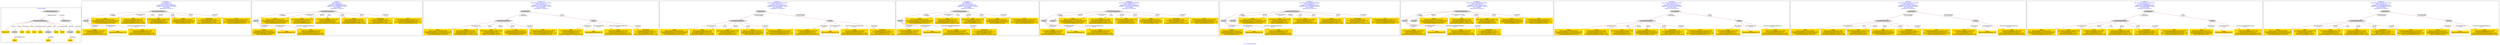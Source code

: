 digraph n0 {
fontcolor="blue"
remincross="true"
label="s10-s-18-artworks.json"
subgraph cluster_0 {
label="1-correct model"
n2[style="filled",color="white",fillcolor="lightgray",label="CulturalHeritageObject1"];
n3[shape="plaintext",style="filled",fillcolor="gold",label="dateCreated"];
n4[style="filled",color="white",fillcolor="lightgray",label="Person1"];
n5[shape="plaintext",style="filled",fillcolor="gold",label="values"];
n6[shape="plaintext",style="filled",fillcolor="gold",label="values"];
n7[shape="plaintext",style="filled",fillcolor="gold",label="values"];
n8[shape="plaintext",style="filled",fillcolor="gold",label="values"];
n9[style="filled",color="white",fillcolor="lightgray",label="Concept1"];
n10[shape="plaintext",style="filled",fillcolor="gold",label="values"];
n11[shape="plaintext",style="filled",fillcolor="gold",label="values"];
n12[style="filled",color="white",fillcolor="lightgray",label="Concept2"];
n13[shape="plaintext",style="filled",fillcolor="gold",label="values"];
n14[style="filled",color="white",fillcolor="lightgray",label="EuropeanaAggregation1"];
n15[style="filled",color="white",fillcolor="lightgray",label="WebResource1"];
n16[shape="plaintext",style="filled",fillcolor="gold",label="values"];
n17[shape="plaintext",style="filled",fillcolor="gold",label="values"];
n18[shape="plaintext",style="filled",fillcolor="gold",label="values"];
}
subgraph cluster_1 {
label="candidate 0\nlink coherence:1.0\nnode coherence:1.0\nconfidence:0.4543337798090914\nmapping score:0.6144075562326601\ncost:9.99999\n-precision:0.5-recall:0.31"
n20[style="filled",color="white",fillcolor="lightgray",label="CulturalHeritageObject1"];
n21[style="filled",color="white",fillcolor="lightgray",label="Person1"];
n22[shape="plaintext",style="filled",fillcolor="gold",label="values\n[Person,nameOfThePerson,0.941]\n[CulturalHeritageObject,accessionNumber,0.036]\n[CulturalHeritageObject,provenance,0.022]\n[CulturalHeritageObject,title,0.002]"];
n23[shape="plaintext",style="filled",fillcolor="gold",label="values\n[CulturalHeritageObject,title,0.369]\n[Person,dateOfDeath,0.342]\n[Person,nameOfThePerson,0.18]\n[CulturalHeritageObject,provenance,0.109]"];
n24[shape="plaintext",style="filled",fillcolor="gold",label="values\n[Person,nameOfThePerson,1.0]"];
n25[shape="plaintext",style="filled",fillcolor="gold",label="values\n[CulturalHeritageObject,title,0.528]\n[Person,nameOfThePerson,0.29]\n[CulturalHeritageObject,provenance,0.128]\n[Person,countryAssociatedWithThePerson,0.054]"];
n26[shape="plaintext",style="filled",fillcolor="gold",label="values\n[Person,nameOfThePerson,0.438]\n[CulturalHeritageObject,title,0.352]\n[CulturalHeritageObject,extent,0.171]\n[CulturalHeritageObject,provenance,0.038]"];
n27[shape="plaintext",style="filled",fillcolor="gold",label="values\n[CulturalHeritageObject,medium,0.925]\n[Concept,prefLabel,0.074]\n[CulturalHeritageObject,title,0.0]\n[Person,nameOfThePerson,0.0]"];
n28[shape="plaintext",style="filled",fillcolor="gold",label="values\n[Person,nameOfThePerson,0.812]\n[CulturalHeritageObject,provenance,0.1]\n[CulturalHeritageObject,extent,0.085]\n[Person,dateOfDeath,0.003]"];
n29[shape="plaintext",style="filled",fillcolor="gold",label="dateCreated\n[Person,dateOfDeath,0.583]\n[CulturalHeritageObject,created,0.38]\n[Person,dateOfBirth,0.031]\n[CulturalHeritageObject,provenance,0.005]"];
n30[shape="plaintext",style="filled",fillcolor="gold",label="values\n[CulturalHeritageObject,provenance,0.914]\n[CulturalHeritageObject,title,0.049]\n[Person,countryAssociatedWithThePerson,0.023]\n[Person,nameOfThePerson,0.015]"];
}
subgraph cluster_2 {
label="candidate 1\nlink coherence:1.0\nnode coherence:1.0\nconfidence:0.4280898094352362\nmapping score:0.6056595661080416\ncost:9.99999\n-precision:0.5-recall:0.31"
n32[style="filled",color="white",fillcolor="lightgray",label="CulturalHeritageObject1"];
n33[style="filled",color="white",fillcolor="lightgray",label="Person1"];
n34[shape="plaintext",style="filled",fillcolor="gold",label="values\n[Person,nameOfThePerson,0.941]\n[CulturalHeritageObject,accessionNumber,0.036]\n[CulturalHeritageObject,provenance,0.022]\n[CulturalHeritageObject,title,0.002]"];
n35[shape="plaintext",style="filled",fillcolor="gold",label="values\n[Person,nameOfThePerson,0.812]\n[CulturalHeritageObject,provenance,0.1]\n[CulturalHeritageObject,extent,0.085]\n[Person,dateOfDeath,0.003]"];
n36[shape="plaintext",style="filled",fillcolor="gold",label="values\n[Person,nameOfThePerson,1.0]"];
n37[shape="plaintext",style="filled",fillcolor="gold",label="values\n[CulturalHeritageObject,title,0.528]\n[Person,nameOfThePerson,0.29]\n[CulturalHeritageObject,provenance,0.128]\n[Person,countryAssociatedWithThePerson,0.054]"];
n38[shape="plaintext",style="filled",fillcolor="gold",label="values\n[CulturalHeritageObject,medium,0.925]\n[Concept,prefLabel,0.074]\n[CulturalHeritageObject,title,0.0]\n[Person,nameOfThePerson,0.0]"];
n39[shape="plaintext",style="filled",fillcolor="gold",label="values\n[CulturalHeritageObject,title,0.369]\n[Person,dateOfDeath,0.342]\n[Person,nameOfThePerson,0.18]\n[CulturalHeritageObject,provenance,0.109]"];
n40[shape="plaintext",style="filled",fillcolor="gold",label="values\n[Person,nameOfThePerson,0.438]\n[CulturalHeritageObject,title,0.352]\n[CulturalHeritageObject,extent,0.171]\n[CulturalHeritageObject,provenance,0.038]"];
n41[shape="plaintext",style="filled",fillcolor="gold",label="dateCreated\n[Person,dateOfDeath,0.583]\n[CulturalHeritageObject,created,0.38]\n[Person,dateOfBirth,0.031]\n[CulturalHeritageObject,provenance,0.005]"];
n42[shape="plaintext",style="filled",fillcolor="gold",label="values\n[CulturalHeritageObject,provenance,0.914]\n[CulturalHeritageObject,title,0.049]\n[Person,countryAssociatedWithThePerson,0.023]\n[Person,nameOfThePerson,0.015]"];
}
subgraph cluster_3 {
label="candidate 10\nlink coherence:0.8181818181818182\nnode coherence:1.0\nconfidence:0.415577982461813\nmapping score:0.6014889571169006\ncost:209.010002\n-precision:0.27-recall:0.19"
n44[style="filled",color="white",fillcolor="lightgray",label="ProvidedCHO1"];
n45[style="filled",color="white",fillcolor="lightgray",label="CulturalHeritageObject1"];
n46[style="filled",color="white",fillcolor="lightgray",label="Person1"];
n47[shape="plaintext",style="filled",fillcolor="gold",label="values\n[Person,nameOfThePerson,0.941]\n[CulturalHeritageObject,accessionNumber,0.036]\n[CulturalHeritageObject,provenance,0.022]\n[CulturalHeritageObject,title,0.002]"];
n48[shape="plaintext",style="filled",fillcolor="gold",label="values\n[CulturalHeritageObject,title,0.369]\n[Person,dateOfDeath,0.342]\n[Person,nameOfThePerson,0.18]\n[CulturalHeritageObject,provenance,0.109]"];
n49[shape="plaintext",style="filled",fillcolor="gold",label="values\n[Person,nameOfThePerson,1.0]"];
n50[shape="plaintext",style="filled",fillcolor="gold",label="values\n[CulturalHeritageObject,title,0.528]\n[Person,nameOfThePerson,0.29]\n[CulturalHeritageObject,provenance,0.128]\n[Person,countryAssociatedWithThePerson,0.054]"];
n51[shape="plaintext",style="filled",fillcolor="gold",label="values\n[Person,nameOfThePerson,0.438]\n[CulturalHeritageObject,title,0.352]\n[CulturalHeritageObject,extent,0.171]\n[CulturalHeritageObject,provenance,0.038]"];
n52[shape="plaintext",style="filled",fillcolor="gold",label="values\n[CulturalHeritageObject,medium,0.925]\n[Concept,prefLabel,0.074]\n[CulturalHeritageObject,title,0.0]\n[Person,nameOfThePerson,0.0]"];
n53[shape="plaintext",style="filled",fillcolor="gold",label="dateCreated\n[Person,dateOfDeath,0.583]\n[CulturalHeritageObject,created,0.38]\n[Person,dateOfBirth,0.031]\n[CulturalHeritageObject,provenance,0.005]"];
n54[shape="plaintext",style="filled",fillcolor="gold",label="values\n[Person,nameOfThePerson,0.812]\n[CulturalHeritageObject,provenance,0.1]\n[CulturalHeritageObject,extent,0.085]\n[Person,dateOfDeath,0.003]"];
n55[shape="plaintext",style="filled",fillcolor="gold",label="values\n[CulturalHeritageObject,provenance,0.914]\n[CulturalHeritageObject,title,0.049]\n[Person,countryAssociatedWithThePerson,0.023]\n[Person,nameOfThePerson,0.015]"];
}
subgraph cluster_4 {
label="candidate 11\nlink coherence:0.8181818181818182\nnode coherence:1.0\nconfidence:0.415577982461813\nmapping score:0.6014889571169006\ncost:209.020004\n-precision:0.27-recall:0.19"
n57[style="filled",color="white",fillcolor="lightgray",label="Organization1"];
n58[style="filled",color="white",fillcolor="lightgray",label="CulturalHeritageObject1"];
n59[style="filled",color="white",fillcolor="lightgray",label="Person1"];
n60[shape="plaintext",style="filled",fillcolor="gold",label="values\n[Person,nameOfThePerson,0.941]\n[CulturalHeritageObject,accessionNumber,0.036]\n[CulturalHeritageObject,provenance,0.022]\n[CulturalHeritageObject,title,0.002]"];
n61[shape="plaintext",style="filled",fillcolor="gold",label="values\n[CulturalHeritageObject,title,0.369]\n[Person,dateOfDeath,0.342]\n[Person,nameOfThePerson,0.18]\n[CulturalHeritageObject,provenance,0.109]"];
n62[shape="plaintext",style="filled",fillcolor="gold",label="values\n[Person,nameOfThePerson,1.0]"];
n63[shape="plaintext",style="filled",fillcolor="gold",label="values\n[CulturalHeritageObject,title,0.528]\n[Person,nameOfThePerson,0.29]\n[CulturalHeritageObject,provenance,0.128]\n[Person,countryAssociatedWithThePerson,0.054]"];
n64[shape="plaintext",style="filled",fillcolor="gold",label="values\n[Person,nameOfThePerson,0.438]\n[CulturalHeritageObject,title,0.352]\n[CulturalHeritageObject,extent,0.171]\n[CulturalHeritageObject,provenance,0.038]"];
n65[shape="plaintext",style="filled",fillcolor="gold",label="values\n[CulturalHeritageObject,medium,0.925]\n[Concept,prefLabel,0.074]\n[CulturalHeritageObject,title,0.0]\n[Person,nameOfThePerson,0.0]"];
n66[shape="plaintext",style="filled",fillcolor="gold",label="dateCreated\n[Person,dateOfDeath,0.583]\n[CulturalHeritageObject,created,0.38]\n[Person,dateOfBirth,0.031]\n[CulturalHeritageObject,provenance,0.005]"];
n67[shape="plaintext",style="filled",fillcolor="gold",label="values\n[Person,nameOfThePerson,0.812]\n[CulturalHeritageObject,provenance,0.1]\n[CulturalHeritageObject,extent,0.085]\n[Person,dateOfDeath,0.003]"];
n68[shape="plaintext",style="filled",fillcolor="gold",label="values\n[CulturalHeritageObject,provenance,0.914]\n[CulturalHeritageObject,title,0.049]\n[Person,countryAssociatedWithThePerson,0.023]\n[Person,nameOfThePerson,0.015]"];
}
subgraph cluster_5 {
label="candidate 2\nlink coherence:1.0\nnode coherence:1.0\nconfidence:0.415577982461813\nmapping score:0.6014889571169006\ncost:9.99999\n-precision:0.4-recall:0.25"
n70[style="filled",color="white",fillcolor="lightgray",label="CulturalHeritageObject1"];
n71[style="filled",color="white",fillcolor="lightgray",label="Person1"];
n72[shape="plaintext",style="filled",fillcolor="gold",label="values\n[Person,nameOfThePerson,0.941]\n[CulturalHeritageObject,accessionNumber,0.036]\n[CulturalHeritageObject,provenance,0.022]\n[CulturalHeritageObject,title,0.002]"];
n73[shape="plaintext",style="filled",fillcolor="gold",label="values\n[CulturalHeritageObject,title,0.369]\n[Person,dateOfDeath,0.342]\n[Person,nameOfThePerson,0.18]\n[CulturalHeritageObject,provenance,0.109]"];
n74[shape="plaintext",style="filled",fillcolor="gold",label="values\n[Person,nameOfThePerson,1.0]"];
n75[shape="plaintext",style="filled",fillcolor="gold",label="values\n[CulturalHeritageObject,title,0.528]\n[Person,nameOfThePerson,0.29]\n[CulturalHeritageObject,provenance,0.128]\n[Person,countryAssociatedWithThePerson,0.054]"];
n76[shape="plaintext",style="filled",fillcolor="gold",label="values\n[Person,nameOfThePerson,0.438]\n[CulturalHeritageObject,title,0.352]\n[CulturalHeritageObject,extent,0.171]\n[CulturalHeritageObject,provenance,0.038]"];
n77[shape="plaintext",style="filled",fillcolor="gold",label="values\n[CulturalHeritageObject,medium,0.925]\n[Concept,prefLabel,0.074]\n[CulturalHeritageObject,title,0.0]\n[Person,nameOfThePerson,0.0]"];
n78[shape="plaintext",style="filled",fillcolor="gold",label="dateCreated\n[Person,dateOfDeath,0.583]\n[CulturalHeritageObject,created,0.38]\n[Person,dateOfBirth,0.031]\n[CulturalHeritageObject,provenance,0.005]"];
n79[shape="plaintext",style="filled",fillcolor="gold",label="values\n[Person,nameOfThePerson,0.812]\n[CulturalHeritageObject,provenance,0.1]\n[CulturalHeritageObject,extent,0.085]\n[Person,dateOfDeath,0.003]"];
n80[shape="plaintext",style="filled",fillcolor="gold",label="values\n[CulturalHeritageObject,provenance,0.914]\n[CulturalHeritageObject,title,0.049]\n[Person,countryAssociatedWithThePerson,0.023]\n[Person,nameOfThePerson,0.015]"];
}
subgraph cluster_6 {
label="candidate 3\nlink coherence:0.9090909090909091\nnode coherence:1.0\nconfidence:0.4543337798090914\nmapping score:0.6144075562326601\ncost:10.99999\n-precision:0.45-recall:0.31"
n82[style="filled",color="white",fillcolor="lightgray",label="CulturalHeritageObject1"];
n83[style="filled",color="white",fillcolor="lightgray",label="Person1"];
n84[style="filled",color="white",fillcolor="lightgray",label="Concept1"];
n85[shape="plaintext",style="filled",fillcolor="gold",label="values\n[Person,nameOfThePerson,0.941]\n[CulturalHeritageObject,accessionNumber,0.036]\n[CulturalHeritageObject,provenance,0.022]\n[CulturalHeritageObject,title,0.002]"];
n86[shape="plaintext",style="filled",fillcolor="gold",label="values\n[CulturalHeritageObject,title,0.369]\n[Person,dateOfDeath,0.342]\n[Person,nameOfThePerson,0.18]\n[CulturalHeritageObject,provenance,0.109]"];
n87[shape="plaintext",style="filled",fillcolor="gold",label="values\n[Person,nameOfThePerson,1.0]"];
n88[shape="plaintext",style="filled",fillcolor="gold",label="values\n[CulturalHeritageObject,title,0.528]\n[Person,nameOfThePerson,0.29]\n[CulturalHeritageObject,provenance,0.128]\n[Person,countryAssociatedWithThePerson,0.054]"];
n89[shape="plaintext",style="filled",fillcolor="gold",label="values\n[Person,nameOfThePerson,0.438]\n[CulturalHeritageObject,title,0.352]\n[CulturalHeritageObject,extent,0.171]\n[CulturalHeritageObject,provenance,0.038]"];
n90[shape="plaintext",style="filled",fillcolor="gold",label="values\n[CulturalHeritageObject,medium,0.925]\n[Concept,prefLabel,0.074]\n[CulturalHeritageObject,title,0.0]\n[Person,nameOfThePerson,0.0]"];
n91[shape="plaintext",style="filled",fillcolor="gold",label="values\n[Person,nameOfThePerson,0.812]\n[CulturalHeritageObject,provenance,0.1]\n[CulturalHeritageObject,extent,0.085]\n[Person,dateOfDeath,0.003]"];
n92[shape="plaintext",style="filled",fillcolor="gold",label="dateCreated\n[Person,dateOfDeath,0.583]\n[CulturalHeritageObject,created,0.38]\n[Person,dateOfBirth,0.031]\n[CulturalHeritageObject,provenance,0.005]"];
n93[shape="plaintext",style="filled",fillcolor="gold",label="values\n[CulturalHeritageObject,provenance,0.914]\n[CulturalHeritageObject,title,0.049]\n[Person,countryAssociatedWithThePerson,0.023]\n[Person,nameOfThePerson,0.015]"];
}
subgraph cluster_7 {
label="candidate 4\nlink coherence:0.9090909090909091\nnode coherence:1.0\nconfidence:0.4280898094352362\nmapping score:0.6056595661080416\ncost:10.99999\n-precision:0.45-recall:0.31"
n95[style="filled",color="white",fillcolor="lightgray",label="CulturalHeritageObject1"];
n96[style="filled",color="white",fillcolor="lightgray",label="Person1"];
n97[style="filled",color="white",fillcolor="lightgray",label="Concept1"];
n98[shape="plaintext",style="filled",fillcolor="gold",label="values\n[Person,nameOfThePerson,0.941]\n[CulturalHeritageObject,accessionNumber,0.036]\n[CulturalHeritageObject,provenance,0.022]\n[CulturalHeritageObject,title,0.002]"];
n99[shape="plaintext",style="filled",fillcolor="gold",label="values\n[Person,nameOfThePerson,0.812]\n[CulturalHeritageObject,provenance,0.1]\n[CulturalHeritageObject,extent,0.085]\n[Person,dateOfDeath,0.003]"];
n100[shape="plaintext",style="filled",fillcolor="gold",label="values\n[Person,nameOfThePerson,1.0]"];
n101[shape="plaintext",style="filled",fillcolor="gold",label="values\n[CulturalHeritageObject,title,0.528]\n[Person,nameOfThePerson,0.29]\n[CulturalHeritageObject,provenance,0.128]\n[Person,countryAssociatedWithThePerson,0.054]"];
n102[shape="plaintext",style="filled",fillcolor="gold",label="values\n[CulturalHeritageObject,medium,0.925]\n[Concept,prefLabel,0.074]\n[CulturalHeritageObject,title,0.0]\n[Person,nameOfThePerson,0.0]"];
n103[shape="plaintext",style="filled",fillcolor="gold",label="values\n[CulturalHeritageObject,title,0.369]\n[Person,dateOfDeath,0.342]\n[Person,nameOfThePerson,0.18]\n[CulturalHeritageObject,provenance,0.109]"];
n104[shape="plaintext",style="filled",fillcolor="gold",label="values\n[Person,nameOfThePerson,0.438]\n[CulturalHeritageObject,title,0.352]\n[CulturalHeritageObject,extent,0.171]\n[CulturalHeritageObject,provenance,0.038]"];
n105[shape="plaintext",style="filled",fillcolor="gold",label="dateCreated\n[Person,dateOfDeath,0.583]\n[CulturalHeritageObject,created,0.38]\n[Person,dateOfBirth,0.031]\n[CulturalHeritageObject,provenance,0.005]"];
n106[shape="plaintext",style="filled",fillcolor="gold",label="values\n[CulturalHeritageObject,provenance,0.914]\n[CulturalHeritageObject,title,0.049]\n[Person,countryAssociatedWithThePerson,0.023]\n[Person,nameOfThePerson,0.015]"];
}
subgraph cluster_8 {
label="candidate 5\nlink coherence:0.9090909090909091\nnode coherence:1.0\nconfidence:0.415577982461813\nmapping score:0.6014889571169006\ncost:10.99999\n-precision:0.36-recall:0.25"
n108[style="filled",color="white",fillcolor="lightgray",label="CulturalHeritageObject1"];
n109[style="filled",color="white",fillcolor="lightgray",label="Person1"];
n110[style="filled",color="white",fillcolor="lightgray",label="Concept1"];
n111[shape="plaintext",style="filled",fillcolor="gold",label="values\n[Person,nameOfThePerson,0.941]\n[CulturalHeritageObject,accessionNumber,0.036]\n[CulturalHeritageObject,provenance,0.022]\n[CulturalHeritageObject,title,0.002]"];
n112[shape="plaintext",style="filled",fillcolor="gold",label="values\n[CulturalHeritageObject,title,0.369]\n[Person,dateOfDeath,0.342]\n[Person,nameOfThePerson,0.18]\n[CulturalHeritageObject,provenance,0.109]"];
n113[shape="plaintext",style="filled",fillcolor="gold",label="values\n[Person,nameOfThePerson,1.0]"];
n114[shape="plaintext",style="filled",fillcolor="gold",label="values\n[CulturalHeritageObject,title,0.528]\n[Person,nameOfThePerson,0.29]\n[CulturalHeritageObject,provenance,0.128]\n[Person,countryAssociatedWithThePerson,0.054]"];
n115[shape="plaintext",style="filled",fillcolor="gold",label="values\n[Person,nameOfThePerson,0.438]\n[CulturalHeritageObject,title,0.352]\n[CulturalHeritageObject,extent,0.171]\n[CulturalHeritageObject,provenance,0.038]"];
n116[shape="plaintext",style="filled",fillcolor="gold",label="values\n[CulturalHeritageObject,medium,0.925]\n[Concept,prefLabel,0.074]\n[CulturalHeritageObject,title,0.0]\n[Person,nameOfThePerson,0.0]"];
n117[shape="plaintext",style="filled",fillcolor="gold",label="dateCreated\n[Person,dateOfDeath,0.583]\n[CulturalHeritageObject,created,0.38]\n[Person,dateOfBirth,0.031]\n[CulturalHeritageObject,provenance,0.005]"];
n118[shape="plaintext",style="filled",fillcolor="gold",label="values\n[Person,nameOfThePerson,0.812]\n[CulturalHeritageObject,provenance,0.1]\n[CulturalHeritageObject,extent,0.085]\n[Person,dateOfDeath,0.003]"];
n119[shape="plaintext",style="filled",fillcolor="gold",label="values\n[CulturalHeritageObject,provenance,0.914]\n[CulturalHeritageObject,title,0.049]\n[Person,countryAssociatedWithThePerson,0.023]\n[Person,nameOfThePerson,0.015]"];
}
subgraph cluster_9 {
label="candidate 6\nlink coherence:0.8181818181818182\nnode coherence:1.0\nconfidence:0.4543337798090914\nmapping score:0.6144075562326601\ncost:209.010002\n-precision:0.36-recall:0.25"
n121[style="filled",color="white",fillcolor="lightgray",label="ProvidedCHO1"];
n122[style="filled",color="white",fillcolor="lightgray",label="CulturalHeritageObject1"];
n123[style="filled",color="white",fillcolor="lightgray",label="Person1"];
n124[shape="plaintext",style="filled",fillcolor="gold",label="values\n[Person,nameOfThePerson,0.941]\n[CulturalHeritageObject,accessionNumber,0.036]\n[CulturalHeritageObject,provenance,0.022]\n[CulturalHeritageObject,title,0.002]"];
n125[shape="plaintext",style="filled",fillcolor="gold",label="values\n[CulturalHeritageObject,title,0.369]\n[Person,dateOfDeath,0.342]\n[Person,nameOfThePerson,0.18]\n[CulturalHeritageObject,provenance,0.109]"];
n126[shape="plaintext",style="filled",fillcolor="gold",label="values\n[Person,nameOfThePerson,1.0]"];
n127[shape="plaintext",style="filled",fillcolor="gold",label="values\n[CulturalHeritageObject,title,0.528]\n[Person,nameOfThePerson,0.29]\n[CulturalHeritageObject,provenance,0.128]\n[Person,countryAssociatedWithThePerson,0.054]"];
n128[shape="plaintext",style="filled",fillcolor="gold",label="values\n[Person,nameOfThePerson,0.438]\n[CulturalHeritageObject,title,0.352]\n[CulturalHeritageObject,extent,0.171]\n[CulturalHeritageObject,provenance,0.038]"];
n129[shape="plaintext",style="filled",fillcolor="gold",label="values\n[CulturalHeritageObject,medium,0.925]\n[Concept,prefLabel,0.074]\n[CulturalHeritageObject,title,0.0]\n[Person,nameOfThePerson,0.0]"];
n130[shape="plaintext",style="filled",fillcolor="gold",label="values\n[Person,nameOfThePerson,0.812]\n[CulturalHeritageObject,provenance,0.1]\n[CulturalHeritageObject,extent,0.085]\n[Person,dateOfDeath,0.003]"];
n131[shape="plaintext",style="filled",fillcolor="gold",label="dateCreated\n[Person,dateOfDeath,0.583]\n[CulturalHeritageObject,created,0.38]\n[Person,dateOfBirth,0.031]\n[CulturalHeritageObject,provenance,0.005]"];
n132[shape="plaintext",style="filled",fillcolor="gold",label="values\n[CulturalHeritageObject,provenance,0.914]\n[CulturalHeritageObject,title,0.049]\n[Person,countryAssociatedWithThePerson,0.023]\n[Person,nameOfThePerson,0.015]"];
}
subgraph cluster_10 {
label="candidate 7\nlink coherence:0.8181818181818182\nnode coherence:1.0\nconfidence:0.4543337798090914\nmapping score:0.6144075562326601\ncost:209.020004\n-precision:0.36-recall:0.25"
n134[style="filled",color="white",fillcolor="lightgray",label="Organization1"];
n135[style="filled",color="white",fillcolor="lightgray",label="CulturalHeritageObject1"];
n136[style="filled",color="white",fillcolor="lightgray",label="Person1"];
n137[shape="plaintext",style="filled",fillcolor="gold",label="values\n[Person,nameOfThePerson,0.941]\n[CulturalHeritageObject,accessionNumber,0.036]\n[CulturalHeritageObject,provenance,0.022]\n[CulturalHeritageObject,title,0.002]"];
n138[shape="plaintext",style="filled",fillcolor="gold",label="values\n[CulturalHeritageObject,title,0.369]\n[Person,dateOfDeath,0.342]\n[Person,nameOfThePerson,0.18]\n[CulturalHeritageObject,provenance,0.109]"];
n139[shape="plaintext",style="filled",fillcolor="gold",label="values\n[Person,nameOfThePerson,1.0]"];
n140[shape="plaintext",style="filled",fillcolor="gold",label="values\n[CulturalHeritageObject,title,0.528]\n[Person,nameOfThePerson,0.29]\n[CulturalHeritageObject,provenance,0.128]\n[Person,countryAssociatedWithThePerson,0.054]"];
n141[shape="plaintext",style="filled",fillcolor="gold",label="values\n[Person,nameOfThePerson,0.438]\n[CulturalHeritageObject,title,0.352]\n[CulturalHeritageObject,extent,0.171]\n[CulturalHeritageObject,provenance,0.038]"];
n142[shape="plaintext",style="filled",fillcolor="gold",label="values\n[CulturalHeritageObject,medium,0.925]\n[Concept,prefLabel,0.074]\n[CulturalHeritageObject,title,0.0]\n[Person,nameOfThePerson,0.0]"];
n143[shape="plaintext",style="filled",fillcolor="gold",label="values\n[Person,nameOfThePerson,0.812]\n[CulturalHeritageObject,provenance,0.1]\n[CulturalHeritageObject,extent,0.085]\n[Person,dateOfDeath,0.003]"];
n144[shape="plaintext",style="filled",fillcolor="gold",label="dateCreated\n[Person,dateOfDeath,0.583]\n[CulturalHeritageObject,created,0.38]\n[Person,dateOfBirth,0.031]\n[CulturalHeritageObject,provenance,0.005]"];
n145[shape="plaintext",style="filled",fillcolor="gold",label="values\n[CulturalHeritageObject,provenance,0.914]\n[CulturalHeritageObject,title,0.049]\n[Person,countryAssociatedWithThePerson,0.023]\n[Person,nameOfThePerson,0.015]"];
}
subgraph cluster_11 {
label="candidate 8\nlink coherence:0.8181818181818182\nnode coherence:1.0\nconfidence:0.4280898094352362\nmapping score:0.6056595661080416\ncost:209.010002\n-precision:0.36-recall:0.25"
n147[style="filled",color="white",fillcolor="lightgray",label="ProvidedCHO1"];
n148[style="filled",color="white",fillcolor="lightgray",label="CulturalHeritageObject1"];
n149[style="filled",color="white",fillcolor="lightgray",label="Person1"];
n150[shape="plaintext",style="filled",fillcolor="gold",label="values\n[Person,nameOfThePerson,0.941]\n[CulturalHeritageObject,accessionNumber,0.036]\n[CulturalHeritageObject,provenance,0.022]\n[CulturalHeritageObject,title,0.002]"];
n151[shape="plaintext",style="filled",fillcolor="gold",label="values\n[Person,nameOfThePerson,0.812]\n[CulturalHeritageObject,provenance,0.1]\n[CulturalHeritageObject,extent,0.085]\n[Person,dateOfDeath,0.003]"];
n152[shape="plaintext",style="filled",fillcolor="gold",label="values\n[Person,nameOfThePerson,1.0]"];
n153[shape="plaintext",style="filled",fillcolor="gold",label="values\n[CulturalHeritageObject,title,0.528]\n[Person,nameOfThePerson,0.29]\n[CulturalHeritageObject,provenance,0.128]\n[Person,countryAssociatedWithThePerson,0.054]"];
n154[shape="plaintext",style="filled",fillcolor="gold",label="values\n[CulturalHeritageObject,medium,0.925]\n[Concept,prefLabel,0.074]\n[CulturalHeritageObject,title,0.0]\n[Person,nameOfThePerson,0.0]"];
n155[shape="plaintext",style="filled",fillcolor="gold",label="values\n[CulturalHeritageObject,title,0.369]\n[Person,dateOfDeath,0.342]\n[Person,nameOfThePerson,0.18]\n[CulturalHeritageObject,provenance,0.109]"];
n156[shape="plaintext",style="filled",fillcolor="gold",label="values\n[Person,nameOfThePerson,0.438]\n[CulturalHeritageObject,title,0.352]\n[CulturalHeritageObject,extent,0.171]\n[CulturalHeritageObject,provenance,0.038]"];
n157[shape="plaintext",style="filled",fillcolor="gold",label="dateCreated\n[Person,dateOfDeath,0.583]\n[CulturalHeritageObject,created,0.38]\n[Person,dateOfBirth,0.031]\n[CulturalHeritageObject,provenance,0.005]"];
n158[shape="plaintext",style="filled",fillcolor="gold",label="values\n[CulturalHeritageObject,provenance,0.914]\n[CulturalHeritageObject,title,0.049]\n[Person,countryAssociatedWithThePerson,0.023]\n[Person,nameOfThePerson,0.015]"];
}
subgraph cluster_12 {
label="candidate 9\nlink coherence:0.8181818181818182\nnode coherence:1.0\nconfidence:0.4280898094352362\nmapping score:0.6056595661080416\ncost:209.020004\n-precision:0.36-recall:0.25"
n160[style="filled",color="white",fillcolor="lightgray",label="Organization1"];
n161[style="filled",color="white",fillcolor="lightgray",label="CulturalHeritageObject1"];
n162[style="filled",color="white",fillcolor="lightgray",label="Person1"];
n163[shape="plaintext",style="filled",fillcolor="gold",label="values\n[Person,nameOfThePerson,0.941]\n[CulturalHeritageObject,accessionNumber,0.036]\n[CulturalHeritageObject,provenance,0.022]\n[CulturalHeritageObject,title,0.002]"];
n164[shape="plaintext",style="filled",fillcolor="gold",label="values\n[Person,nameOfThePerson,0.812]\n[CulturalHeritageObject,provenance,0.1]\n[CulturalHeritageObject,extent,0.085]\n[Person,dateOfDeath,0.003]"];
n165[shape="plaintext",style="filled",fillcolor="gold",label="values\n[Person,nameOfThePerson,1.0]"];
n166[shape="plaintext",style="filled",fillcolor="gold",label="values\n[CulturalHeritageObject,title,0.528]\n[Person,nameOfThePerson,0.29]\n[CulturalHeritageObject,provenance,0.128]\n[Person,countryAssociatedWithThePerson,0.054]"];
n167[shape="plaintext",style="filled",fillcolor="gold",label="values\n[CulturalHeritageObject,medium,0.925]\n[Concept,prefLabel,0.074]\n[CulturalHeritageObject,title,0.0]\n[Person,nameOfThePerson,0.0]"];
n168[shape="plaintext",style="filled",fillcolor="gold",label="values\n[CulturalHeritageObject,title,0.369]\n[Person,dateOfDeath,0.342]\n[Person,nameOfThePerson,0.18]\n[CulturalHeritageObject,provenance,0.109]"];
n169[shape="plaintext",style="filled",fillcolor="gold",label="values\n[Person,nameOfThePerson,0.438]\n[CulturalHeritageObject,title,0.352]\n[CulturalHeritageObject,extent,0.171]\n[CulturalHeritageObject,provenance,0.038]"];
n170[shape="plaintext",style="filled",fillcolor="gold",label="dateCreated\n[Person,dateOfDeath,0.583]\n[CulturalHeritageObject,created,0.38]\n[Person,dateOfBirth,0.031]\n[CulturalHeritageObject,provenance,0.005]"];
n171[shape="plaintext",style="filled",fillcolor="gold",label="values\n[CulturalHeritageObject,provenance,0.914]\n[CulturalHeritageObject,title,0.049]\n[Person,countryAssociatedWithThePerson,0.023]\n[Person,nameOfThePerson,0.015]"];
}
n2 -> n3[color="brown",fontcolor="black",label="created"]
n2 -> n4[color="brown",fontcolor="black",label="creator"]
n2 -> n5[color="brown",fontcolor="black",label="description"]
n2 -> n6[color="brown",fontcolor="black",label="extent"]
n2 -> n7[color="brown",fontcolor="black",label="medium"]
n2 -> n8[color="brown",fontcolor="black",label="provenance"]
n2 -> n9[color="brown",fontcolor="black",label="subject"]
n2 -> n10[color="brown",fontcolor="black",label="title"]
n2 -> n11[color="brown",fontcolor="black",label="accessionNumber"]
n2 -> n12[color="brown",fontcolor="black",label="hasType"]
n4 -> n13[color="brown",fontcolor="black",label="nameOfThePerson"]
n14 -> n2[color="brown",fontcolor="black",label="aggregatedCHO"]
n14 -> n15[color="brown",fontcolor="black",label="hasView"]
n15 -> n16[color="brown",fontcolor="black",label="classLink"]
n9 -> n17[color="brown",fontcolor="black",label="prefLabel"]
n12 -> n18[color="brown",fontcolor="black",label="prefLabel"]
n20 -> n21[color="brown",fontcolor="black",label="creator\nw=0.99999"]
n20 -> n22[color="brown",fontcolor="black",label="accessionNumber\nw=1.0"]
n21 -> n23[color="brown",fontcolor="black",label="dateOfDeath\nw=1.0"]
n21 -> n24[color="brown",fontcolor="black",label="nameOfThePerson\nw=1.0"]
n21 -> n25[color="brown",fontcolor="black",label="countryAssociatedWithThePerson\nw=1.0"]
n20 -> n26[color="brown",fontcolor="black",label="title\nw=1.0"]
n20 -> n27[color="brown",fontcolor="black",label="medium\nw=1.0"]
n20 -> n28[color="brown",fontcolor="black",label="extent\nw=1.0"]
n20 -> n29[color="brown",fontcolor="black",label="created\nw=1.0"]
n20 -> n30[color="brown",fontcolor="black",label="provenance\nw=1.0"]
n32 -> n33[color="brown",fontcolor="black",label="creator\nw=0.99999"]
n32 -> n34[color="brown",fontcolor="black",label="accessionNumber\nw=1.0"]
n33 -> n35[color="brown",fontcolor="black",label="dateOfDeath\nw=1.0"]
n33 -> n36[color="brown",fontcolor="black",label="nameOfThePerson\nw=1.0"]
n33 -> n37[color="brown",fontcolor="black",label="countryAssociatedWithThePerson\nw=1.0"]
n32 -> n38[color="brown",fontcolor="black",label="medium\nw=1.0"]
n32 -> n39[color="brown",fontcolor="black",label="title\nw=1.0"]
n32 -> n40[color="brown",fontcolor="black",label="extent\nw=1.0"]
n32 -> n41[color="brown",fontcolor="black",label="created\nw=1.0"]
n32 -> n42[color="brown",fontcolor="black",label="provenance\nw=1.0"]
n44 -> n45[color="brown",fontcolor="black",label="hasType\nw=100.010002"]
n44 -> n46[color="brown",fontcolor="black",label="sitter\nw=100.0"]
n45 -> n47[color="brown",fontcolor="black",label="accessionNumber\nw=1.0"]
n46 -> n48[color="brown",fontcolor="black",label="dateOfDeath\nw=1.0"]
n46 -> n49[color="brown",fontcolor="black",label="nameOfThePerson\nw=1.0"]
n46 -> n50[color="brown",fontcolor="black",label="countryAssociatedWithThePerson\nw=1.0"]
n45 -> n51[color="brown",fontcolor="black",label="title\nw=1.0"]
n45 -> n52[color="brown",fontcolor="black",label="medium\nw=1.0"]
n46 -> n53[color="brown",fontcolor="black",label="dateOfBirth\nw=1.0"]
n45 -> n54[color="brown",fontcolor="black",label="extent\nw=1.0"]
n45 -> n55[color="brown",fontcolor="black",label="provenance\nw=1.0"]
n57 -> n58[color="brown",fontcolor="black",label="semanticRelation\nw=100.010002"]
n57 -> n59[color="brown",fontcolor="black",label="semanticRelation\nw=100.010002"]
n58 -> n60[color="brown",fontcolor="black",label="accessionNumber\nw=1.0"]
n59 -> n61[color="brown",fontcolor="black",label="dateOfDeath\nw=1.0"]
n59 -> n62[color="brown",fontcolor="black",label="nameOfThePerson\nw=1.0"]
n59 -> n63[color="brown",fontcolor="black",label="countryAssociatedWithThePerson\nw=1.0"]
n58 -> n64[color="brown",fontcolor="black",label="title\nw=1.0"]
n58 -> n65[color="brown",fontcolor="black",label="medium\nw=1.0"]
n59 -> n66[color="brown",fontcolor="black",label="dateOfBirth\nw=1.0"]
n58 -> n67[color="brown",fontcolor="black",label="extent\nw=1.0"]
n58 -> n68[color="brown",fontcolor="black",label="provenance\nw=1.0"]
n70 -> n71[color="brown",fontcolor="black",label="creator\nw=0.99999"]
n70 -> n72[color="brown",fontcolor="black",label="accessionNumber\nw=1.0"]
n71 -> n73[color="brown",fontcolor="black",label="dateOfDeath\nw=1.0"]
n71 -> n74[color="brown",fontcolor="black",label="nameOfThePerson\nw=1.0"]
n71 -> n75[color="brown",fontcolor="black",label="countryAssociatedWithThePerson\nw=1.0"]
n70 -> n76[color="brown",fontcolor="black",label="title\nw=1.0"]
n70 -> n77[color="brown",fontcolor="black",label="medium\nw=1.0"]
n71 -> n78[color="brown",fontcolor="black",label="dateOfBirth\nw=1.0"]
n70 -> n79[color="brown",fontcolor="black",label="extent\nw=1.0"]
n70 -> n80[color="brown",fontcolor="black",label="provenance\nw=1.0"]
n82 -> n83[color="brown",fontcolor="black",label="creator\nw=0.99999"]
n82 -> n84[color="brown",fontcolor="black",label="hasType\nw=1.0"]
n82 -> n85[color="brown",fontcolor="black",label="accessionNumber\nw=1.0"]
n83 -> n86[color="brown",fontcolor="black",label="dateOfDeath\nw=1.0"]
n83 -> n87[color="brown",fontcolor="black",label="nameOfThePerson\nw=1.0"]
n83 -> n88[color="brown",fontcolor="black",label="countryAssociatedWithThePerson\nw=1.0"]
n82 -> n89[color="brown",fontcolor="black",label="title\nw=1.0"]
n82 -> n90[color="brown",fontcolor="black",label="medium\nw=1.0"]
n82 -> n91[color="brown",fontcolor="black",label="extent\nw=1.0"]
n82 -> n92[color="brown",fontcolor="black",label="created\nw=1.0"]
n82 -> n93[color="brown",fontcolor="black",label="provenance\nw=1.0"]
n95 -> n96[color="brown",fontcolor="black",label="creator\nw=0.99999"]
n95 -> n97[color="brown",fontcolor="black",label="hasType\nw=1.0"]
n95 -> n98[color="brown",fontcolor="black",label="accessionNumber\nw=1.0"]
n96 -> n99[color="brown",fontcolor="black",label="dateOfDeath\nw=1.0"]
n96 -> n100[color="brown",fontcolor="black",label="nameOfThePerson\nw=1.0"]
n96 -> n101[color="brown",fontcolor="black",label="countryAssociatedWithThePerson\nw=1.0"]
n95 -> n102[color="brown",fontcolor="black",label="medium\nw=1.0"]
n95 -> n103[color="brown",fontcolor="black",label="title\nw=1.0"]
n95 -> n104[color="brown",fontcolor="black",label="extent\nw=1.0"]
n95 -> n105[color="brown",fontcolor="black",label="created\nw=1.0"]
n95 -> n106[color="brown",fontcolor="black",label="provenance\nw=1.0"]
n108 -> n109[color="brown",fontcolor="black",label="creator\nw=0.99999"]
n108 -> n110[color="brown",fontcolor="black",label="hasType\nw=1.0"]
n108 -> n111[color="brown",fontcolor="black",label="accessionNumber\nw=1.0"]
n109 -> n112[color="brown",fontcolor="black",label="dateOfDeath\nw=1.0"]
n109 -> n113[color="brown",fontcolor="black",label="nameOfThePerson\nw=1.0"]
n109 -> n114[color="brown",fontcolor="black",label="countryAssociatedWithThePerson\nw=1.0"]
n108 -> n115[color="brown",fontcolor="black",label="title\nw=1.0"]
n108 -> n116[color="brown",fontcolor="black",label="medium\nw=1.0"]
n109 -> n117[color="brown",fontcolor="black",label="dateOfBirth\nw=1.0"]
n108 -> n118[color="brown",fontcolor="black",label="extent\nw=1.0"]
n108 -> n119[color="brown",fontcolor="black",label="provenance\nw=1.0"]
n121 -> n122[color="brown",fontcolor="black",label="hasType\nw=100.010002"]
n121 -> n123[color="brown",fontcolor="black",label="sitter\nw=100.0"]
n122 -> n124[color="brown",fontcolor="black",label="accessionNumber\nw=1.0"]
n123 -> n125[color="brown",fontcolor="black",label="dateOfDeath\nw=1.0"]
n123 -> n126[color="brown",fontcolor="black",label="nameOfThePerson\nw=1.0"]
n123 -> n127[color="brown",fontcolor="black",label="countryAssociatedWithThePerson\nw=1.0"]
n122 -> n128[color="brown",fontcolor="black",label="title\nw=1.0"]
n122 -> n129[color="brown",fontcolor="black",label="medium\nw=1.0"]
n122 -> n130[color="brown",fontcolor="black",label="extent\nw=1.0"]
n122 -> n131[color="brown",fontcolor="black",label="created\nw=1.0"]
n122 -> n132[color="brown",fontcolor="black",label="provenance\nw=1.0"]
n134 -> n135[color="brown",fontcolor="black",label="semanticRelation\nw=100.010002"]
n134 -> n136[color="brown",fontcolor="black",label="semanticRelation\nw=100.010002"]
n135 -> n137[color="brown",fontcolor="black",label="accessionNumber\nw=1.0"]
n136 -> n138[color="brown",fontcolor="black",label="dateOfDeath\nw=1.0"]
n136 -> n139[color="brown",fontcolor="black",label="nameOfThePerson\nw=1.0"]
n136 -> n140[color="brown",fontcolor="black",label="countryAssociatedWithThePerson\nw=1.0"]
n135 -> n141[color="brown",fontcolor="black",label="title\nw=1.0"]
n135 -> n142[color="brown",fontcolor="black",label="medium\nw=1.0"]
n135 -> n143[color="brown",fontcolor="black",label="extent\nw=1.0"]
n135 -> n144[color="brown",fontcolor="black",label="created\nw=1.0"]
n135 -> n145[color="brown",fontcolor="black",label="provenance\nw=1.0"]
n147 -> n148[color="brown",fontcolor="black",label="hasType\nw=100.010002"]
n147 -> n149[color="brown",fontcolor="black",label="sitter\nw=100.0"]
n148 -> n150[color="brown",fontcolor="black",label="accessionNumber\nw=1.0"]
n149 -> n151[color="brown",fontcolor="black",label="dateOfDeath\nw=1.0"]
n149 -> n152[color="brown",fontcolor="black",label="nameOfThePerson\nw=1.0"]
n149 -> n153[color="brown",fontcolor="black",label="countryAssociatedWithThePerson\nw=1.0"]
n148 -> n154[color="brown",fontcolor="black",label="medium\nw=1.0"]
n148 -> n155[color="brown",fontcolor="black",label="title\nw=1.0"]
n148 -> n156[color="brown",fontcolor="black",label="extent\nw=1.0"]
n148 -> n157[color="brown",fontcolor="black",label="created\nw=1.0"]
n148 -> n158[color="brown",fontcolor="black",label="provenance\nw=1.0"]
n160 -> n161[color="brown",fontcolor="black",label="semanticRelation\nw=100.010002"]
n160 -> n162[color="brown",fontcolor="black",label="semanticRelation\nw=100.010002"]
n161 -> n163[color="brown",fontcolor="black",label="accessionNumber\nw=1.0"]
n162 -> n164[color="brown",fontcolor="black",label="dateOfDeath\nw=1.0"]
n162 -> n165[color="brown",fontcolor="black",label="nameOfThePerson\nw=1.0"]
n162 -> n166[color="brown",fontcolor="black",label="countryAssociatedWithThePerson\nw=1.0"]
n161 -> n167[color="brown",fontcolor="black",label="medium\nw=1.0"]
n161 -> n168[color="brown",fontcolor="black",label="title\nw=1.0"]
n161 -> n169[color="brown",fontcolor="black",label="extent\nw=1.0"]
n161 -> n170[color="brown",fontcolor="black",label="created\nw=1.0"]
n161 -> n171[color="brown",fontcolor="black",label="provenance\nw=1.0"]
}
